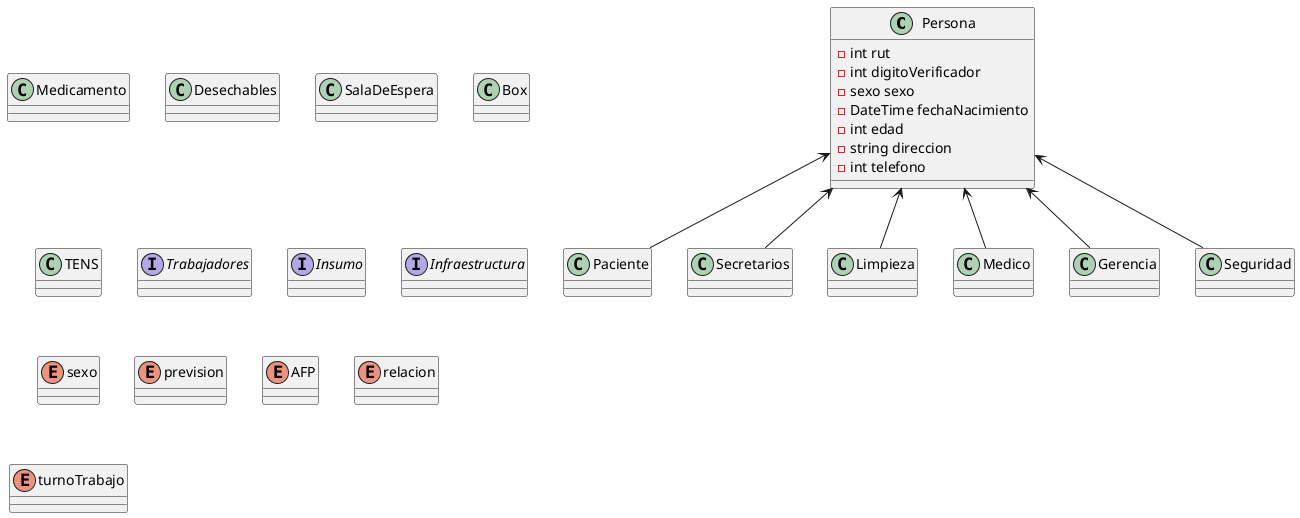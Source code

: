 @startuml
class Persona{
    - int rut
    - int digitoVerificador
    - sexo sexo
    - DateTime fechaNacimiento
    - int edad
    - string direccion
    - int telefono
}
class Paciente{}
class Secretarios{}
class Limpieza{}
class Medico{}
class Gerencia{}
class Medicamento {}
class Desechables {}
class SalaDeEspera {}
class Box{}
class TENS{}
class Seguridad{}

interface Trabajadores{}
interface Insumo {}
interface Infraestructura{}

enum sexo{

}
enum prevision{

}

enum AFP{

}
enum relacion{

}
enum turnoTrabajo{

}

'Relaciones 
Persona<-- Paciente 
Persona<-- Secretarios 
Persona<-- Limpieza 
Persona<-- Medico 
Persona<-- Gerencia 
Persona<-- Seguridad 

@enduml

